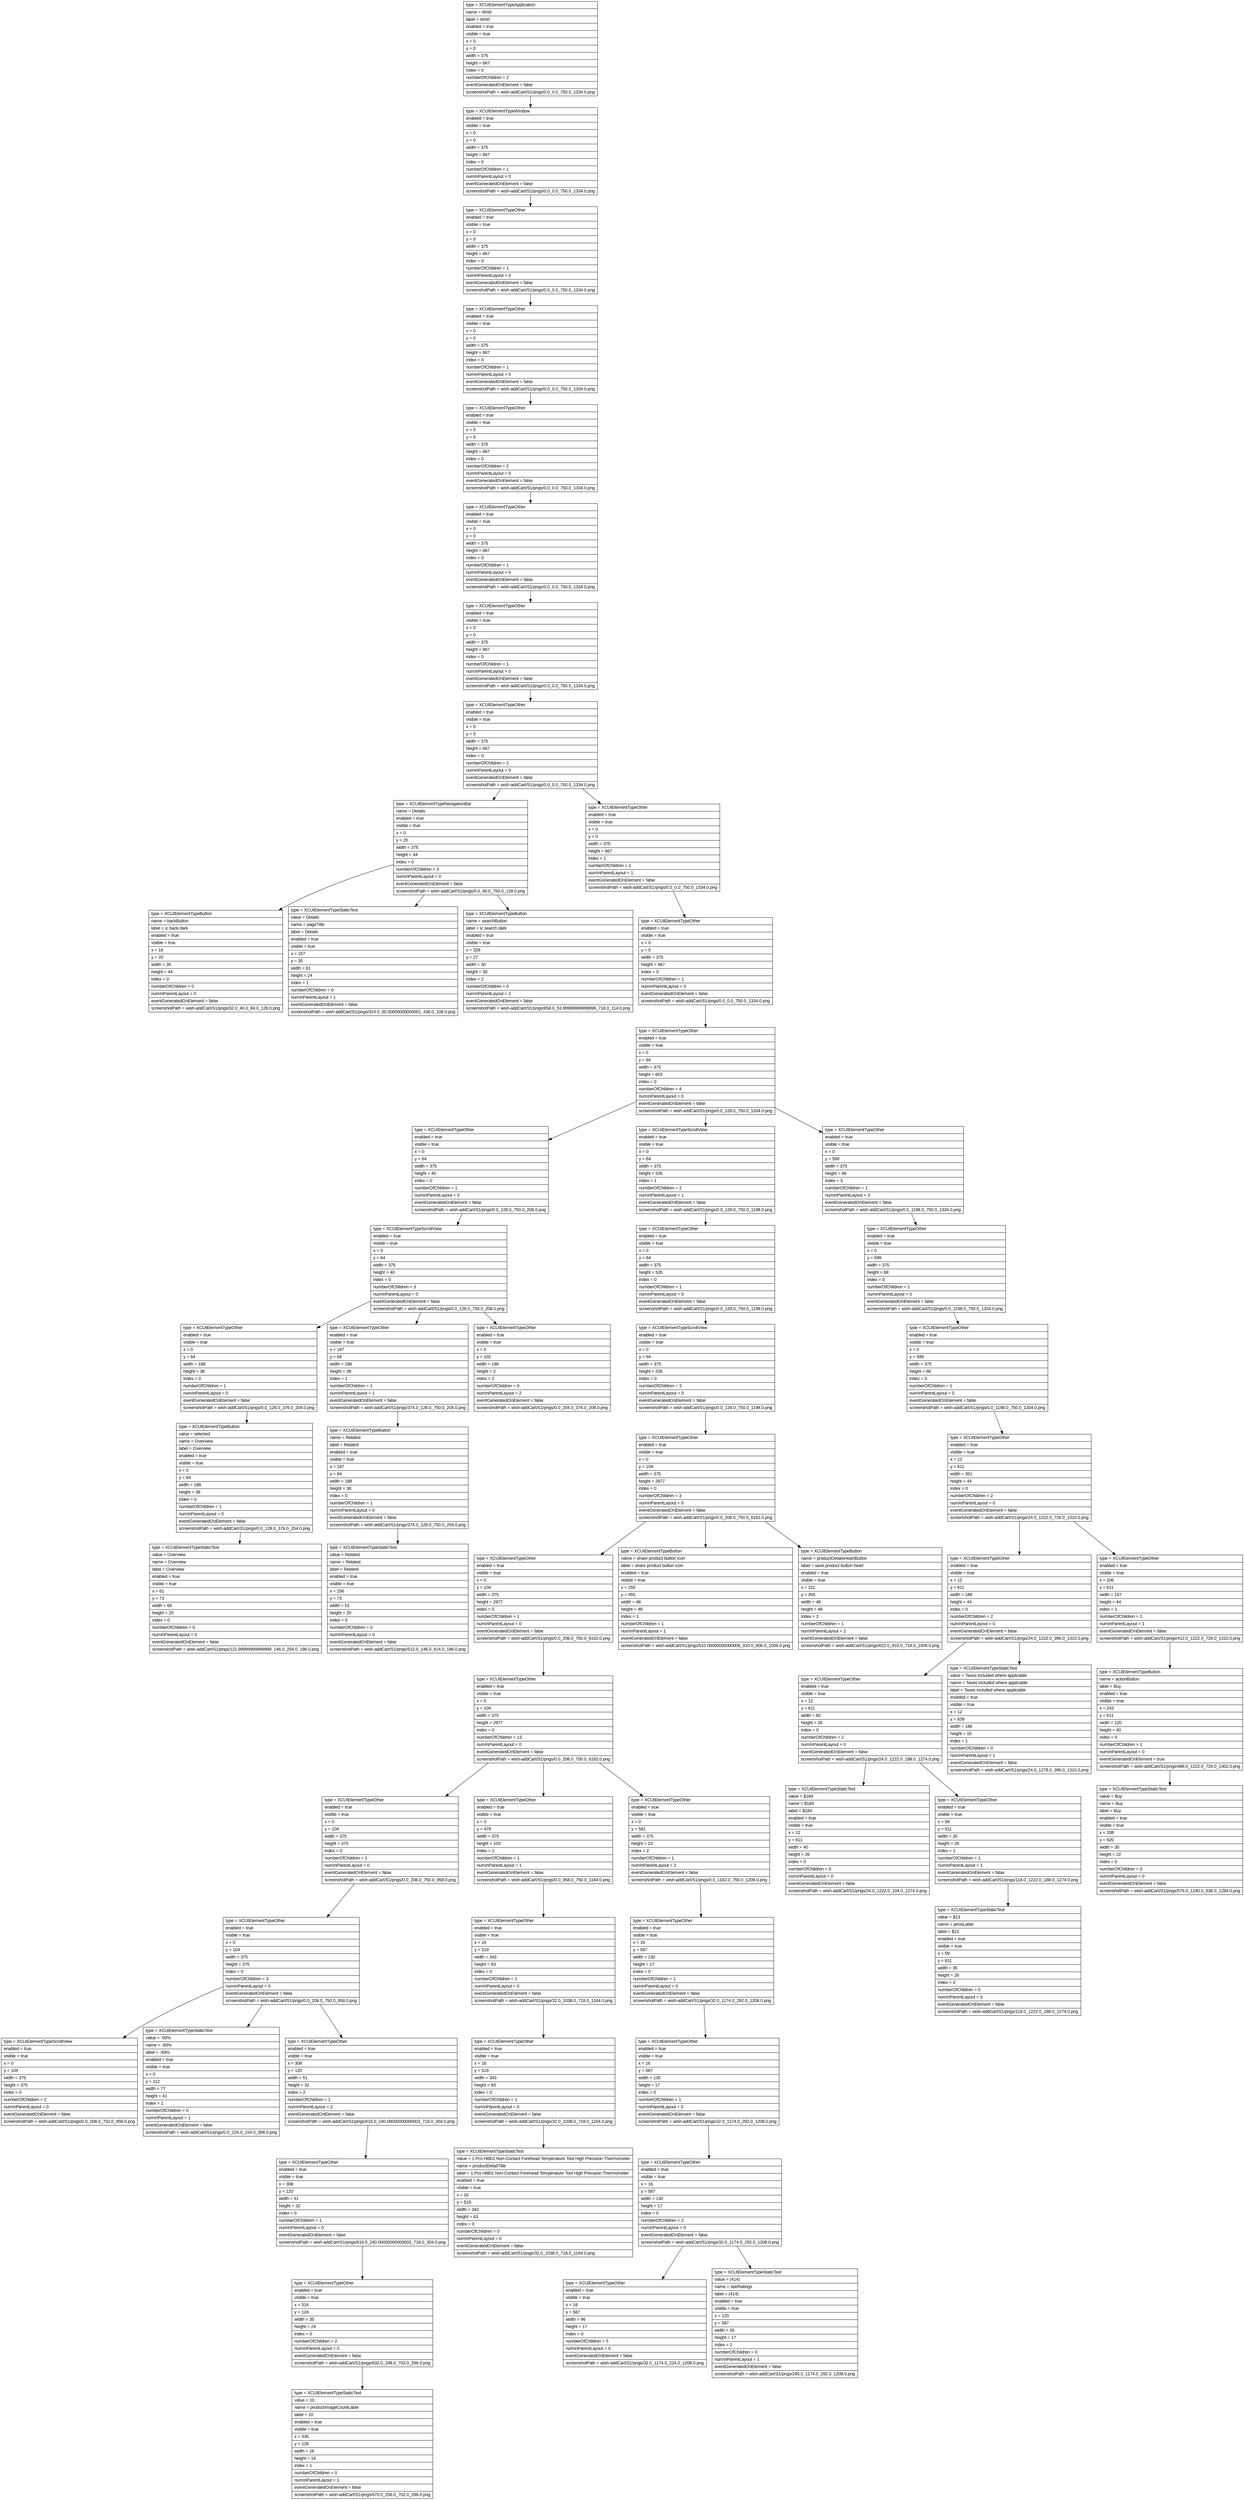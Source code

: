 digraph Layout {

	node [shape=record fontname=Arial];

	0	[label="{type = XCUIElementTypeApplication\l|name = Wish\l|label = Wish\l|enabled = true\l|visible = true\l|x = 0\l|y = 0\l|width = 375\l|height = 667\l|index = 0\l|numberOfChildren = 2\l|eventGeneratedOnElement = false \l|screenshotPath = wish-addCart/S1/pngs/0.0_0.0_750.0_1334.0.png\l}"]
	1	[label="{type = XCUIElementTypeWindow\l|enabled = true\l|visible = true\l|x = 0\l|y = 0\l|width = 375\l|height = 667\l|index = 0\l|numberOfChildren = 1\l|numInParentLayout = 0\l|eventGeneratedOnElement = false \l|screenshotPath = wish-addCart/S1/pngs/0.0_0.0_750.0_1334.0.png\l}"]
	2	[label="{type = XCUIElementTypeOther\l|enabled = true\l|visible = true\l|x = 0\l|y = 0\l|width = 375\l|height = 667\l|index = 0\l|numberOfChildren = 1\l|numInParentLayout = 0\l|eventGeneratedOnElement = false \l|screenshotPath = wish-addCart/S1/pngs/0.0_0.0_750.0_1334.0.png\l}"]
	3	[label="{type = XCUIElementTypeOther\l|enabled = true\l|visible = true\l|x = 0\l|y = 0\l|width = 375\l|height = 667\l|index = 0\l|numberOfChildren = 1\l|numInParentLayout = 0\l|eventGeneratedOnElement = false \l|screenshotPath = wish-addCart/S1/pngs/0.0_0.0_750.0_1334.0.png\l}"]
	4	[label="{type = XCUIElementTypeOther\l|enabled = true\l|visible = true\l|x = 0\l|y = 0\l|width = 375\l|height = 667\l|index = 0\l|numberOfChildren = 2\l|numInParentLayout = 0\l|eventGeneratedOnElement = false \l|screenshotPath = wish-addCart/S1/pngs/0.0_0.0_750.0_1334.0.png\l}"]
	5	[label="{type = XCUIElementTypeOther\l|enabled = true\l|visible = true\l|x = 0\l|y = 0\l|width = 375\l|height = 667\l|index = 0\l|numberOfChildren = 1\l|numInParentLayout = 0\l|eventGeneratedOnElement = false \l|screenshotPath = wish-addCart/S1/pngs/0.0_0.0_750.0_1334.0.png\l}"]
	6	[label="{type = XCUIElementTypeOther\l|enabled = true\l|visible = true\l|x = 0\l|y = 0\l|width = 375\l|height = 667\l|index = 0\l|numberOfChildren = 1\l|numInParentLayout = 0\l|eventGeneratedOnElement = false \l|screenshotPath = wish-addCart/S1/pngs/0.0_0.0_750.0_1334.0.png\l}"]
	7	[label="{type = XCUIElementTypeOther\l|enabled = true\l|visible = true\l|x = 0\l|y = 0\l|width = 375\l|height = 667\l|index = 0\l|numberOfChildren = 2\l|numInParentLayout = 0\l|eventGeneratedOnElement = false \l|screenshotPath = wish-addCart/S1/pngs/0.0_0.0_750.0_1334.0.png\l}"]
	8	[label="{type = XCUIElementTypeNavigationBar\l|name = Details\l|enabled = true\l|visible = true\l|x = 0\l|y = 20\l|width = 375\l|height = 44\l|index = 0\l|numberOfChildren = 3\l|numInParentLayout = 0\l|eventGeneratedOnElement = false \l|screenshotPath = wish-addCart/S1/pngs/0.0_40.0_750.0_128.0.png\l}"]
	9	[label="{type = XCUIElementTypeOther\l|enabled = true\l|visible = true\l|x = 0\l|y = 0\l|width = 375\l|height = 667\l|index = 1\l|numberOfChildren = 1\l|numInParentLayout = 1\l|eventGeneratedOnElement = false \l|screenshotPath = wish-addCart/S1/pngs/0.0_0.0_750.0_1334.0.png\l}"]
	10	[label="{type = XCUIElementTypeButton\l|name = backButton\l|label = ic back dark\l|enabled = true\l|visible = true\l|x = 16\l|y = 20\l|width = 26\l|height = 44\l|index = 0\l|numberOfChildren = 0\l|numInParentLayout = 0\l|eventGeneratedOnElement = false \l|screenshotPath = wish-addCart/S1/pngs/32.0_40.0_84.0_128.0.png\l}"]
	11	[label="{type = XCUIElementTypeStaticText\l|value = Details\l|name = pageTitle\l|label = Details\l|enabled = true\l|visible = true\l|x = 157\l|y = 30\l|width = 61\l|height = 24\l|index = 1\l|numberOfChildren = 0\l|numInParentLayout = 1\l|eventGeneratedOnElement = false \l|screenshotPath = wish-addCart/S1/pngs/314.0_60.00000000000001_436.0_108.0.png\l}"]
	12	[label="{type = XCUIElementTypeButton\l|name = searchButton\l|label = ic search dark\l|enabled = true\l|visible = true\l|x = 329\l|y = 27\l|width = 30\l|height = 30\l|index = 2\l|numberOfChildren = 0\l|numInParentLayout = 2\l|eventGeneratedOnElement = false \l|screenshotPath = wish-addCart/S1/pngs/658.0_53.99999999999999_718.0_114.0.png\l}"]
	13	[label="{type = XCUIElementTypeOther\l|enabled = true\l|visible = true\l|x = 0\l|y = 0\l|width = 375\l|height = 667\l|index = 0\l|numberOfChildren = 1\l|numInParentLayout = 0\l|eventGeneratedOnElement = false \l|screenshotPath = wish-addCart/S1/pngs/0.0_0.0_750.0_1334.0.png\l}"]
	14	[label="{type = XCUIElementTypeOther\l|enabled = true\l|visible = true\l|x = 0\l|y = 64\l|width = 375\l|height = 603\l|index = 0\l|numberOfChildren = 4\l|numInParentLayout = 0\l|eventGeneratedOnElement = false \l|screenshotPath = wish-addCart/S1/pngs/0.0_128.0_750.0_1334.0.png\l}"]
	15	[label="{type = XCUIElementTypeOther\l|enabled = true\l|visible = true\l|x = 0\l|y = 64\l|width = 375\l|height = 40\l|index = 0\l|numberOfChildren = 1\l|numInParentLayout = 0\l|eventGeneratedOnElement = false \l|screenshotPath = wish-addCart/S1/pngs/0.0_128.0_750.0_208.0.png\l}"]
	16	[label="{type = XCUIElementTypeScrollView\l|enabled = true\l|visible = true\l|x = 0\l|y = 64\l|width = 375\l|height = 535\l|index = 1\l|numberOfChildren = 2\l|numInParentLayout = 1\l|eventGeneratedOnElement = false \l|screenshotPath = wish-addCart/S1/pngs/0.0_128.0_750.0_1198.0.png\l}"]
	17	[label="{type = XCUIElementTypeOther\l|enabled = true\l|visible = true\l|x = 0\l|y = 599\l|width = 375\l|height = 68\l|index = 3\l|numberOfChildren = 1\l|numInParentLayout = 3\l|eventGeneratedOnElement = false \l|screenshotPath = wish-addCart/S1/pngs/0.0_1198.0_750.0_1334.0.png\l}"]
	18	[label="{type = XCUIElementTypeScrollView\l|enabled = true\l|visible = true\l|x = 0\l|y = 64\l|width = 375\l|height = 40\l|index = 0\l|numberOfChildren = 3\l|numInParentLayout = 0\l|eventGeneratedOnElement = false \l|screenshotPath = wish-addCart/S1/pngs/0.0_128.0_750.0_208.0.png\l}"]
	19	[label="{type = XCUIElementTypeOther\l|enabled = true\l|visible = true\l|x = 0\l|y = 64\l|width = 375\l|height = 535\l|index = 0\l|numberOfChildren = 1\l|numInParentLayout = 0\l|eventGeneratedOnElement = false \l|screenshotPath = wish-addCart/S1/pngs/0.0_128.0_750.0_1198.0.png\l}"]
	20	[label="{type = XCUIElementTypeOther\l|enabled = true\l|visible = true\l|x = 0\l|y = 599\l|width = 375\l|height = 68\l|index = 0\l|numberOfChildren = 1\l|numInParentLayout = 0\l|eventGeneratedOnElement = false \l|screenshotPath = wish-addCart/S1/pngs/0.0_1198.0_750.0_1334.0.png\l}"]
	21	[label="{type = XCUIElementTypeOther\l|enabled = true\l|visible = true\l|x = 0\l|y = 64\l|width = 188\l|height = 38\l|index = 0\l|numberOfChildren = 1\l|numInParentLayout = 0\l|eventGeneratedOnElement = false \l|screenshotPath = wish-addCart/S1/pngs/0.0_128.0_376.0_204.0.png\l}"]
	22	[label="{type = XCUIElementTypeOther\l|enabled = true\l|visible = true\l|x = 187\l|y = 64\l|width = 188\l|height = 38\l|index = 1\l|numberOfChildren = 1\l|numInParentLayout = 1\l|eventGeneratedOnElement = false \l|screenshotPath = wish-addCart/S1/pngs/374.0_128.0_750.0_204.0.png\l}"]
	23	[label="{type = XCUIElementTypeOther\l|enabled = true\l|visible = true\l|x = 0\l|y = 102\l|width = 188\l|height = 2\l|index = 2\l|numberOfChildren = 0\l|numInParentLayout = 2\l|eventGeneratedOnElement = false \l|screenshotPath = wish-addCart/S1/pngs/0.0_204.0_376.0_208.0.png\l}"]
	24	[label="{type = XCUIElementTypeScrollView\l|enabled = true\l|visible = true\l|x = 0\l|y = 64\l|width = 375\l|height = 535\l|index = 0\l|numberOfChildren = 3\l|numInParentLayout = 0\l|eventGeneratedOnElement = false \l|screenshotPath = wish-addCart/S1/pngs/0.0_128.0_750.0_1198.0.png\l}"]
	25	[label="{type = XCUIElementTypeOther\l|enabled = true\l|visible = true\l|x = 0\l|y = 599\l|width = 375\l|height = 68\l|index = 0\l|numberOfChildren = 1\l|numInParentLayout = 0\l|eventGeneratedOnElement = false \l|screenshotPath = wish-addCart/S1/pngs/0.0_1198.0_750.0_1334.0.png\l}"]
	26	[label="{type = XCUIElementTypeButton\l|value = selected\l|name = Overview\l|label = Overview\l|enabled = true\l|visible = true\l|x = 0\l|y = 64\l|width = 188\l|height = 38\l|index = 0\l|numberOfChildren = 1\l|numInParentLayout = 0\l|eventGeneratedOnElement = false \l|screenshotPath = wish-addCart/S1/pngs/0.0_128.0_376.0_204.0.png\l}"]
	27	[label="{type = XCUIElementTypeButton\l|name = Related\l|label = Related\l|enabled = true\l|visible = true\l|x = 187\l|y = 64\l|width = 188\l|height = 38\l|index = 0\l|numberOfChildren = 1\l|numInParentLayout = 0\l|eventGeneratedOnElement = false \l|screenshotPath = wish-addCart/S1/pngs/374.0_128.0_750.0_204.0.png\l}"]
	28	[label="{type = XCUIElementTypeOther\l|enabled = true\l|visible = true\l|x = 0\l|y = 104\l|width = 375\l|height = 2977\l|index = 0\l|numberOfChildren = 3\l|numInParentLayout = 0\l|eventGeneratedOnElement = false \l|screenshotPath = wish-addCart/S1/pngs/0.0_208.0_750.0_6162.0.png\l}"]
	29	[label="{type = XCUIElementTypeOther\l|enabled = true\l|visible = true\l|x = 12\l|y = 611\l|width = 351\l|height = 44\l|index = 0\l|numberOfChildren = 2\l|numInParentLayout = 0\l|eventGeneratedOnElement = false \l|screenshotPath = wish-addCart/S1/pngs/24.0_1222.0_726.0_1310.0.png\l}"]
	30	[label="{type = XCUIElementTypeStaticText\l|value = Overview\l|name = Overview\l|label = Overview\l|enabled = true\l|visible = true\l|x = 61\l|y = 73\l|width = 66\l|height = 20\l|index = 0\l|numberOfChildren = 0\l|numInParentLayout = 0\l|eventGeneratedOnElement = false \l|screenshotPath = wish-addCart/S1/pngs/121.99999999999999_146.0_254.0_186.0.png\l}"]
	31	[label="{type = XCUIElementTypeStaticText\l|value = Related\l|name = Related\l|label = Related\l|enabled = true\l|visible = true\l|x = 256\l|y = 73\l|width = 51\l|height = 20\l|index = 0\l|numberOfChildren = 0\l|numInParentLayout = 0\l|eventGeneratedOnElement = false \l|screenshotPath = wish-addCart/S1/pngs/512.0_146.0_614.0_186.0.png\l}"]
	32	[label="{type = XCUIElementTypeOther\l|enabled = true\l|visible = true\l|x = 0\l|y = 104\l|width = 375\l|height = 2977\l|index = 0\l|numberOfChildren = 1\l|numInParentLayout = 0\l|eventGeneratedOnElement = false \l|screenshotPath = wish-addCart/S1/pngs/0.0_208.0_750.0_6162.0.png\l}"]
	33	[label="{type = XCUIElementTypeButton\l|name = share product button icon\l|label = share product button icon\l|enabled = true\l|visible = true\l|x = 255\l|y = 455\l|width = 48\l|height = 48\l|index = 1\l|numberOfChildren = 1\l|numInParentLayout = 1\l|eventGeneratedOnElement = false \l|screenshotPath = wish-addCart/S1/pngs/510.00000000000006_910.0_606.0_1006.0.png\l}"]
	34	[label="{type = XCUIElementTypeButton\l|name = productDetailsHeartButton\l|label = save product button heart\l|enabled = true\l|visible = true\l|x = 311\l|y = 455\l|width = 48\l|height = 48\l|index = 2\l|numberOfChildren = 1\l|numInParentLayout = 2\l|eventGeneratedOnElement = false \l|screenshotPath = wish-addCart/S1/pngs/622.0_910.0_718.0_1006.0.png\l}"]
	35	[label="{type = XCUIElementTypeOther\l|enabled = true\l|visible = true\l|x = 12\l|y = 611\l|width = 186\l|height = 44\l|index = 0\l|numberOfChildren = 2\l|numInParentLayout = 0\l|eventGeneratedOnElement = false \l|screenshotPath = wish-addCart/S1/pngs/24.0_1222.0_396.0_1310.0.png\l}"]
	36	[label="{type = XCUIElementTypeOther\l|enabled = true\l|visible = true\l|x = 206\l|y = 611\l|width = 157\l|height = 44\l|index = 1\l|numberOfChildren = 1\l|numInParentLayout = 1\l|eventGeneratedOnElement = false \l|screenshotPath = wish-addCart/S1/pngs/412.0_1222.0_726.0_1310.0.png\l}"]
	37	[label="{type = XCUIElementTypeOther\l|enabled = true\l|visible = true\l|x = 0\l|y = 104\l|width = 375\l|height = 2977\l|index = 0\l|numberOfChildren = 13\l|numInParentLayout = 0\l|eventGeneratedOnElement = false \l|screenshotPath = wish-addCart/S1/pngs/0.0_208.0_750.0_6162.0.png\l}"]
	38	[label="{type = XCUIElementTypeOther\l|enabled = true\l|visible = true\l|x = 12\l|y = 611\l|width = 82\l|height = 26\l|index = 0\l|numberOfChildren = 2\l|numInParentLayout = 0\l|eventGeneratedOnElement = false \l|screenshotPath = wish-addCart/S1/pngs/24.0_1222.0_188.0_1274.0.png\l}"]
	39	[label="{type = XCUIElementTypeStaticText\l|value = Taxes included where applicable\l|name = Taxes included where applicable\l|label = Taxes included where applicable\l|enabled = true\l|visible = true\l|x = 12\l|y = 639\l|width = 186\l|height = 16\l|index = 1\l|numberOfChildren = 0\l|numInParentLayout = 1\l|eventGeneratedOnElement = false \l|screenshotPath = wish-addCart/S1/pngs/24.0_1278.0_396.0_1310.0.png\l}"]
	40	[label="{type = XCUIElementTypeButton\l|name = actionButton\l|label = Buy\l|enabled = true\l|visible = true\l|x = 243\l|y = 611\l|width = 120\l|height = 40\l|index = 0\l|numberOfChildren = 1\l|numInParentLayout = 0\l|eventGeneratedOnElement = true \l|screenshotPath = wish-addCart/S1/pngs/486.0_1222.0_726.0_1302.0.png\l}"]
	41	[label="{type = XCUIElementTypeOther\l|enabled = true\l|visible = true\l|x = 0\l|y = 104\l|width = 375\l|height = 375\l|index = 0\l|numberOfChildren = 1\l|numInParentLayout = 0\l|eventGeneratedOnElement = false \l|screenshotPath = wish-addCart/S1/pngs/0.0_208.0_750.0_958.0.png\l}"]
	42	[label="{type = XCUIElementTypeOther\l|enabled = true\l|visible = true\l|x = 0\l|y = 479\l|width = 375\l|height = 103\l|index = 1\l|numberOfChildren = 1\l|numInParentLayout = 1\l|eventGeneratedOnElement = false \l|screenshotPath = wish-addCart/S1/pngs/0.0_958.0_750.0_1164.0.png\l}"]
	43	[label="{type = XCUIElementTypeOther\l|enabled = true\l|visible = true\l|x = 0\l|y = 581\l|width = 375\l|height = 23\l|index = 2\l|numberOfChildren = 1\l|numInParentLayout = 2\l|eventGeneratedOnElement = false \l|screenshotPath = wish-addCart/S1/pngs/0.0_1162.0_750.0_1208.0.png\l}"]
	44	[label="{type = XCUIElementTypeStaticText\l|value = $184\l|name = $184\l|label = $184\l|enabled = true\l|visible = true\l|x = 12\l|y = 611\l|width = 40\l|height = 26\l|index = 0\l|numberOfChildren = 0\l|numInParentLayout = 0\l|eventGeneratedOnElement = false \l|screenshotPath = wish-addCart/S1/pngs/24.0_1222.0_104.0_1274.0.png\l}"]
	45	[label="{type = XCUIElementTypeOther\l|enabled = true\l|visible = true\l|x = 59\l|y = 611\l|width = 35\l|height = 26\l|index = 1\l|numberOfChildren = 1\l|numInParentLayout = 1\l|eventGeneratedOnElement = false \l|screenshotPath = wish-addCart/S1/pngs/118.0_1222.0_188.0_1274.0.png\l}"]
	46	[label="{type = XCUIElementTypeStaticText\l|value = Buy\l|name = Buy\l|label = Buy\l|enabled = true\l|visible = true\l|x = 288\l|y = 620\l|width = 30\l|height = 22\l|index = 0\l|numberOfChildren = 0\l|numInParentLayout = 0\l|eventGeneratedOnElement = false \l|screenshotPath = wish-addCart/S1/pngs/576.0_1240.0_636.0_1284.0.png\l}"]
	47	[label="{type = XCUIElementTypeOther\l|enabled = true\l|visible = true\l|x = 0\l|y = 104\l|width = 375\l|height = 375\l|index = 0\l|numberOfChildren = 3\l|numInParentLayout = 0\l|eventGeneratedOnElement = false \l|screenshotPath = wish-addCart/S1/pngs/0.0_208.0_750.0_958.0.png\l}"]
	48	[label="{type = XCUIElementTypeOther\l|enabled = true\l|visible = true\l|x = 16\l|y = 519\l|width = 343\l|height = 63\l|index = 0\l|numberOfChildren = 1\l|numInParentLayout = 0\l|eventGeneratedOnElement = false \l|screenshotPath = wish-addCart/S1/pngs/32.0_1038.0_718.0_1164.0.png\l}"]
	49	[label="{type = XCUIElementTypeOther\l|enabled = true\l|visible = true\l|x = 16\l|y = 587\l|width = 130\l|height = 17\l|index = 0\l|numberOfChildren = 1\l|numInParentLayout = 0\l|eventGeneratedOnElement = false \l|screenshotPath = wish-addCart/S1/pngs/32.0_1174.0_292.0_1208.0.png\l}"]
	50	[label="{type = XCUIElementTypeStaticText\l|value = $13\l|name = priceLabel\l|label = $13\l|enabled = true\l|visible = true\l|x = 59\l|y = 611\l|width = 35\l|height = 26\l|index = 0\l|numberOfChildren = 0\l|numInParentLayout = 0\l|eventGeneratedOnElement = false \l|screenshotPath = wish-addCart/S1/pngs/118.0_1222.0_188.0_1274.0.png\l}"]
	51	[label="{type = XCUIElementTypeScrollView\l|enabled = true\l|visible = true\l|x = 0\l|y = 104\l|width = 375\l|height = 375\l|index = 0\l|numberOfChildren = 2\l|numInParentLayout = 0\l|eventGeneratedOnElement = false \l|screenshotPath = wish-addCart/S1/pngs/0.0_208.0_750.0_958.0.png\l}"]
	52	[label="{type = XCUIElementTypeStaticText\l|value = -93%\l|name = -93%\l|label = -93%\l|enabled = true\l|visible = true\l|x = 0\l|y = 112\l|width = 77\l|height = 41\l|index = 1\l|numberOfChildren = 0\l|numInParentLayout = 1\l|eventGeneratedOnElement = false \l|screenshotPath = wish-addCart/S1/pngs/0.0_224.0_154.0_306.0.png\l}"]
	53	[label="{type = XCUIElementTypeOther\l|enabled = true\l|visible = true\l|x = 308\l|y = 120\l|width = 51\l|height = 32\l|index = 2\l|numberOfChildren = 1\l|numInParentLayout = 2\l|eventGeneratedOnElement = false \l|screenshotPath = wish-addCart/S1/pngs/616.0_240.00000000000003_718.0_304.0.png\l}"]
	54	[label="{type = XCUIElementTypeOther\l|enabled = true\l|visible = true\l|x = 16\l|y = 519\l|width = 343\l|height = 63\l|index = 0\l|numberOfChildren = 1\l|numInParentLayout = 0\l|eventGeneratedOnElement = false \l|screenshotPath = wish-addCart/S1/pngs/32.0_1038.0_718.0_1164.0.png\l}"]
	55	[label="{type = XCUIElementTypeOther\l|enabled = true\l|visible = true\l|x = 16\l|y = 587\l|width = 130\l|height = 17\l|index = 0\l|numberOfChildren = 1\l|numInParentLayout = 0\l|eventGeneratedOnElement = false \l|screenshotPath = wish-addCart/S1/pngs/32.0_1174.0_292.0_1208.0.png\l}"]
	56	[label="{type = XCUIElementTypeOther\l|enabled = true\l|visible = true\l|x = 308\l|y = 120\l|width = 51\l|height = 32\l|index = 0\l|numberOfChildren = 1\l|numInParentLayout = 0\l|eventGeneratedOnElement = false \l|screenshotPath = wish-addCart/S1/pngs/616.0_240.00000000000003_718.0_304.0.png\l}"]
	57	[label="{type = XCUIElementTypeStaticText\l|value = 1 Pcs Ht801 Non-Contact Forehead Temperature Tool High Precision Thermometer\l|name = productDetailTitle\l|label = 1 Pcs Ht801 Non-Contact Forehead Temperature Tool High Precision Thermometer\l|enabled = true\l|visible = true\l|x = 16\l|y = 519\l|width = 343\l|height = 63\l|index = 0\l|numberOfChildren = 0\l|numInParentLayout = 0\l|eventGeneratedOnElement = false \l|screenshotPath = wish-addCart/S1/pngs/32.0_1038.0_718.0_1164.0.png\l}"]
	58	[label="{type = XCUIElementTypeOther\l|enabled = true\l|visible = true\l|x = 16\l|y = 587\l|width = 130\l|height = 17\l|index = 0\l|numberOfChildren = 2\l|numInParentLayout = 0\l|eventGeneratedOnElement = false \l|screenshotPath = wish-addCart/S1/pngs/32.0_1174.0_292.0_1208.0.png\l}"]
	59	[label="{type = XCUIElementTypeOther\l|enabled = true\l|visible = true\l|x = 316\l|y = 124\l|width = 35\l|height = 24\l|index = 0\l|numberOfChildren = 2\l|numInParentLayout = 0\l|eventGeneratedOnElement = false \l|screenshotPath = wish-addCart/S1/pngs/632.0_248.0_702.0_296.0.png\l}"]
	60	[label="{type = XCUIElementTypeOther\l|enabled = true\l|visible = true\l|x = 16\l|y = 587\l|width = 96\l|height = 17\l|index = 0\l|numberOfChildren = 5\l|numInParentLayout = 0\l|eventGeneratedOnElement = false \l|screenshotPath = wish-addCart/S1/pngs/32.0_1174.0_224.0_1208.0.png\l}"]
	61	[label="{type = XCUIElementTypeStaticText\l|value = (414)\l|name = starRatings\l|label = (414)\l|enabled = true\l|visible = true\l|x = 120\l|y = 587\l|width = 26\l|height = 17\l|index = 1\l|numberOfChildren = 0\l|numInParentLayout = 1\l|eventGeneratedOnElement = false \l|screenshotPath = wish-addCart/S1/pngs/240.0_1174.0_292.0_1208.0.png\l}"]
	62	[label="{type = XCUIElementTypeStaticText\l|value = 10\l|name = productImageCountLabel\l|label = 10\l|enabled = true\l|visible = true\l|x = 335\l|y = 128\l|width = 16\l|height = 16\l|index = 1\l|numberOfChildren = 0\l|numInParentLayout = 1\l|eventGeneratedOnElement = false \l|screenshotPath = wish-addCart/S1/pngs/670.0_256.0_702.0_288.0.png\l}"]


	0 -> 1
	1 -> 2
	2 -> 3
	3 -> 4
	4 -> 5
	5 -> 6
	6 -> 7
	7 -> 8
	7 -> 9
	8 -> 10
	8 -> 11
	8 -> 12
	9 -> 13
	13 -> 14
	14 -> 15
	14 -> 16
	14 -> 17
	15 -> 18
	16 -> 19
	17 -> 20
	18 -> 21
	18 -> 22
	18 -> 23
	19 -> 24
	20 -> 25
	21 -> 26
	22 -> 27
	24 -> 28
	25 -> 29
	26 -> 30
	27 -> 31
	28 -> 32
	28 -> 33
	28 -> 34
	29 -> 35
	29 -> 36
	32 -> 37
	35 -> 38
	35 -> 39
	36 -> 40
	37 -> 41
	37 -> 42
	37 -> 43
	38 -> 44
	38 -> 45
	40 -> 46
	41 -> 47
	42 -> 48
	43 -> 49
	45 -> 50
	47 -> 51
	47 -> 52
	47 -> 53
	48 -> 54
	49 -> 55
	53 -> 56
	54 -> 57
	55 -> 58
	56 -> 59
	58 -> 60
	58 -> 61
	59 -> 62


}
